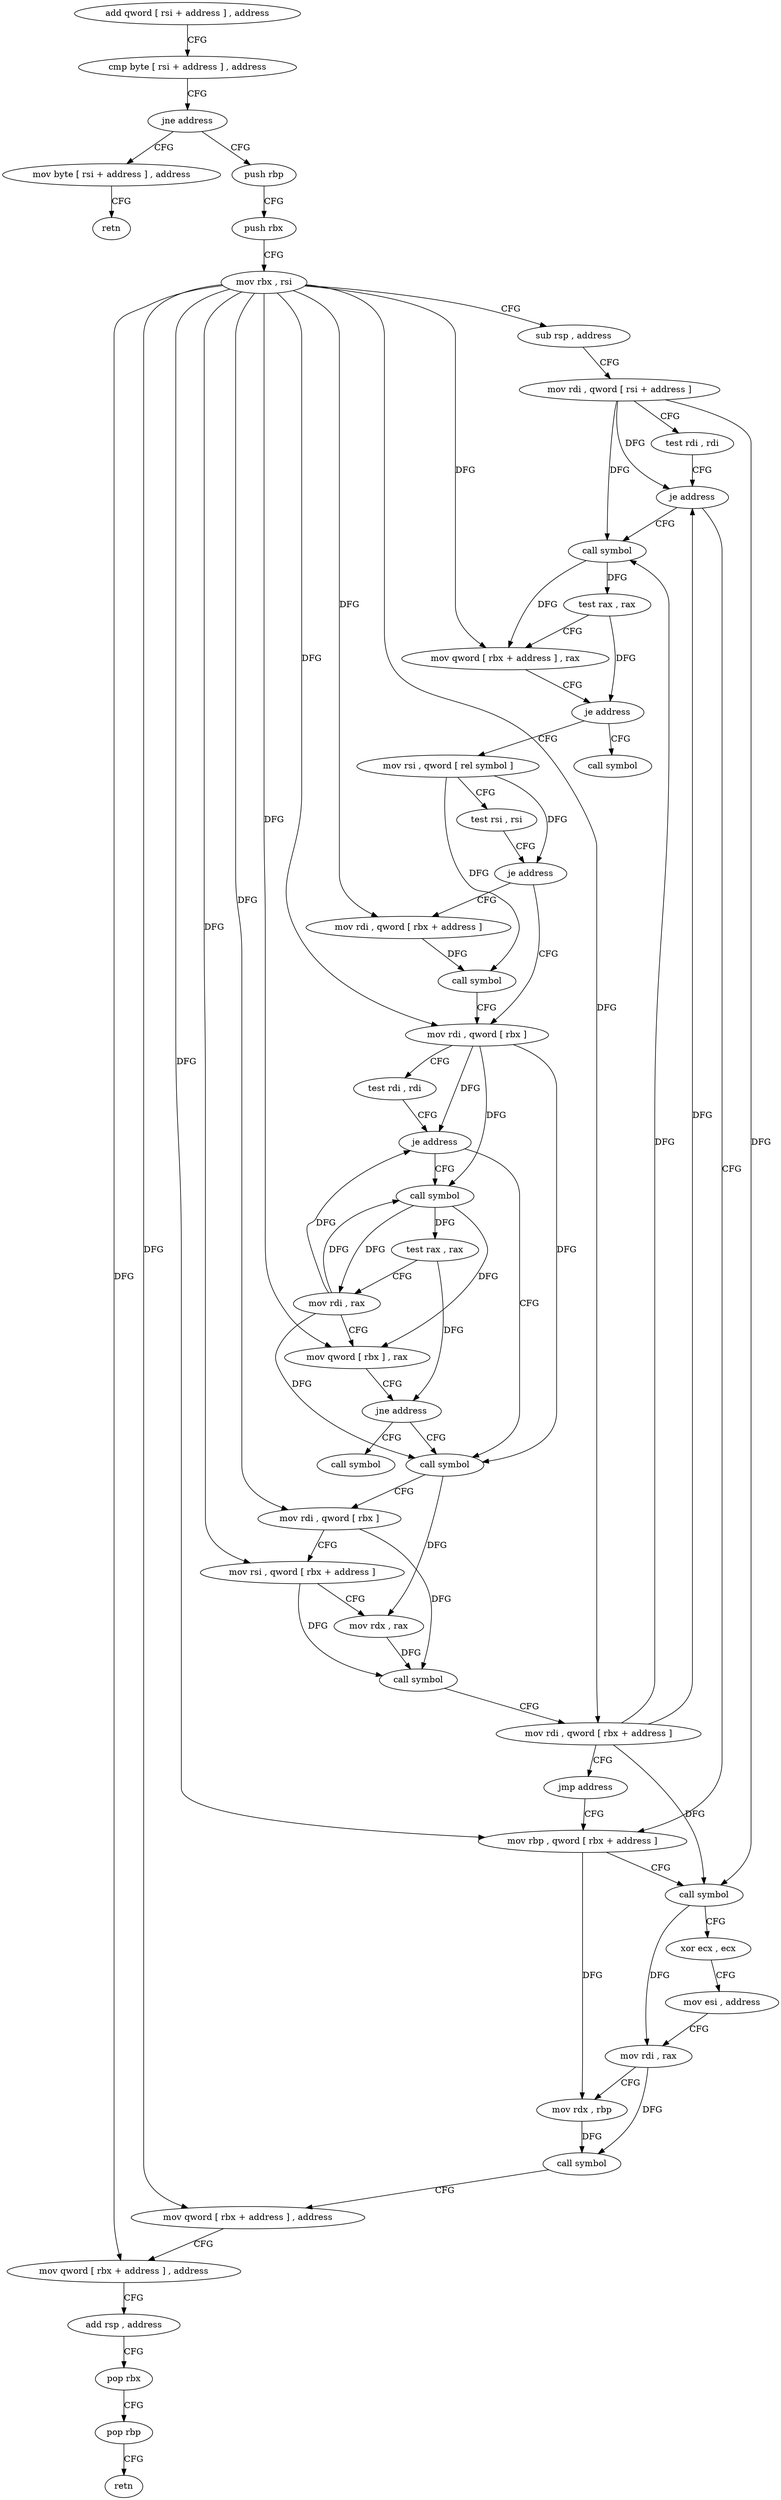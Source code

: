 digraph "func" {
"4217552" [label = "add qword [ rsi + address ] , address" ]
"4217557" [label = "cmp byte [ rsi + address ] , address" ]
"4217561" [label = "jne address" ]
"4217632" [label = "mov byte [ rsi + address ] , address" ]
"4217563" [label = "push rbp" ]
"4217636" [label = "retn" ]
"4217564" [label = "push rbx" ]
"4217565" [label = "mov rbx , rsi" ]
"4217568" [label = "sub rsp , address" ]
"4217572" [label = "mov rdi , qword [ rsi + address ]" ]
"4217576" [label = "test rdi , rdi" ]
"4217579" [label = "je address" ]
"4217640" [label = "call symbol" ]
"4217581" [label = "mov rbp , qword [ rbx + address ]" ]
"4217645" [label = "test rax , rax" ]
"4217648" [label = "mov qword [ rbx + address ] , rax" ]
"4217652" [label = "je address" ]
"4217709" [label = "call symbol" ]
"4217654" [label = "mov rsi , qword [ rel symbol ]" ]
"4217585" [label = "call symbol" ]
"4217590" [label = "xor ecx , ecx" ]
"4217592" [label = "mov esi , address" ]
"4217597" [label = "mov rdi , rax" ]
"4217600" [label = "mov rdx , rbp" ]
"4217603" [label = "call symbol" ]
"4217608" [label = "mov qword [ rbx + address ] , address" ]
"4217616" [label = "mov qword [ rbx + address ] , address" ]
"4217624" [label = "add rsp , address" ]
"4217628" [label = "pop rbx" ]
"4217629" [label = "pop rbp" ]
"4217630" [label = "retn" ]
"4217661" [label = "test rsi , rsi" ]
"4217664" [label = "je address" ]
"4217675" [label = "mov rdi , qword [ rbx ]" ]
"4217666" [label = "mov rdi , qword [ rbx + address ]" ]
"4217678" [label = "test rdi , rdi" ]
"4217681" [label = "je address" ]
"4217716" [label = "call symbol" ]
"4217683" [label = "call symbol" ]
"4217670" [label = "call symbol" ]
"4217721" [label = "test rax , rax" ]
"4217724" [label = "mov rdi , rax" ]
"4217727" [label = "mov qword [ rbx ] , rax" ]
"4217730" [label = "jne address" ]
"4217732" [label = "call symbol" ]
"4217688" [label = "mov rdi , qword [ rbx ]" ]
"4217691" [label = "mov rsi , qword [ rbx + address ]" ]
"4217695" [label = "mov rdx , rax" ]
"4217698" [label = "call symbol" ]
"4217703" [label = "mov rdi , qword [ rbx + address ]" ]
"4217707" [label = "jmp address" ]
"4217552" -> "4217557" [ label = "CFG" ]
"4217557" -> "4217561" [ label = "CFG" ]
"4217561" -> "4217632" [ label = "CFG" ]
"4217561" -> "4217563" [ label = "CFG" ]
"4217632" -> "4217636" [ label = "CFG" ]
"4217563" -> "4217564" [ label = "CFG" ]
"4217564" -> "4217565" [ label = "CFG" ]
"4217565" -> "4217568" [ label = "CFG" ]
"4217565" -> "4217648" [ label = "DFG" ]
"4217565" -> "4217581" [ label = "DFG" ]
"4217565" -> "4217608" [ label = "DFG" ]
"4217565" -> "4217616" [ label = "DFG" ]
"4217565" -> "4217675" [ label = "DFG" ]
"4217565" -> "4217666" [ label = "DFG" ]
"4217565" -> "4217727" [ label = "DFG" ]
"4217565" -> "4217688" [ label = "DFG" ]
"4217565" -> "4217691" [ label = "DFG" ]
"4217565" -> "4217703" [ label = "DFG" ]
"4217568" -> "4217572" [ label = "CFG" ]
"4217572" -> "4217576" [ label = "CFG" ]
"4217572" -> "4217579" [ label = "DFG" ]
"4217572" -> "4217640" [ label = "DFG" ]
"4217572" -> "4217585" [ label = "DFG" ]
"4217576" -> "4217579" [ label = "CFG" ]
"4217579" -> "4217640" [ label = "CFG" ]
"4217579" -> "4217581" [ label = "CFG" ]
"4217640" -> "4217645" [ label = "DFG" ]
"4217640" -> "4217648" [ label = "DFG" ]
"4217581" -> "4217585" [ label = "CFG" ]
"4217581" -> "4217600" [ label = "DFG" ]
"4217645" -> "4217648" [ label = "CFG" ]
"4217645" -> "4217652" [ label = "DFG" ]
"4217648" -> "4217652" [ label = "CFG" ]
"4217652" -> "4217709" [ label = "CFG" ]
"4217652" -> "4217654" [ label = "CFG" ]
"4217654" -> "4217661" [ label = "CFG" ]
"4217654" -> "4217664" [ label = "DFG" ]
"4217654" -> "4217670" [ label = "DFG" ]
"4217585" -> "4217590" [ label = "CFG" ]
"4217585" -> "4217597" [ label = "DFG" ]
"4217590" -> "4217592" [ label = "CFG" ]
"4217592" -> "4217597" [ label = "CFG" ]
"4217597" -> "4217600" [ label = "CFG" ]
"4217597" -> "4217603" [ label = "DFG" ]
"4217600" -> "4217603" [ label = "DFG" ]
"4217603" -> "4217608" [ label = "CFG" ]
"4217608" -> "4217616" [ label = "CFG" ]
"4217616" -> "4217624" [ label = "CFG" ]
"4217624" -> "4217628" [ label = "CFG" ]
"4217628" -> "4217629" [ label = "CFG" ]
"4217629" -> "4217630" [ label = "CFG" ]
"4217661" -> "4217664" [ label = "CFG" ]
"4217664" -> "4217675" [ label = "CFG" ]
"4217664" -> "4217666" [ label = "CFG" ]
"4217675" -> "4217678" [ label = "CFG" ]
"4217675" -> "4217681" [ label = "DFG" ]
"4217675" -> "4217716" [ label = "DFG" ]
"4217675" -> "4217683" [ label = "DFG" ]
"4217666" -> "4217670" [ label = "DFG" ]
"4217678" -> "4217681" [ label = "CFG" ]
"4217681" -> "4217716" [ label = "CFG" ]
"4217681" -> "4217683" [ label = "CFG" ]
"4217716" -> "4217721" [ label = "DFG" ]
"4217716" -> "4217724" [ label = "DFG" ]
"4217716" -> "4217727" [ label = "DFG" ]
"4217683" -> "4217688" [ label = "CFG" ]
"4217683" -> "4217695" [ label = "DFG" ]
"4217670" -> "4217675" [ label = "CFG" ]
"4217721" -> "4217724" [ label = "CFG" ]
"4217721" -> "4217730" [ label = "DFG" ]
"4217724" -> "4217727" [ label = "CFG" ]
"4217724" -> "4217681" [ label = "DFG" ]
"4217724" -> "4217716" [ label = "DFG" ]
"4217724" -> "4217683" [ label = "DFG" ]
"4217727" -> "4217730" [ label = "CFG" ]
"4217730" -> "4217683" [ label = "CFG" ]
"4217730" -> "4217732" [ label = "CFG" ]
"4217688" -> "4217691" [ label = "CFG" ]
"4217688" -> "4217698" [ label = "DFG" ]
"4217691" -> "4217695" [ label = "CFG" ]
"4217691" -> "4217698" [ label = "DFG" ]
"4217695" -> "4217698" [ label = "DFG" ]
"4217698" -> "4217703" [ label = "CFG" ]
"4217703" -> "4217707" [ label = "CFG" ]
"4217703" -> "4217579" [ label = "DFG" ]
"4217703" -> "4217640" [ label = "DFG" ]
"4217703" -> "4217585" [ label = "DFG" ]
"4217707" -> "4217581" [ label = "CFG" ]
}
